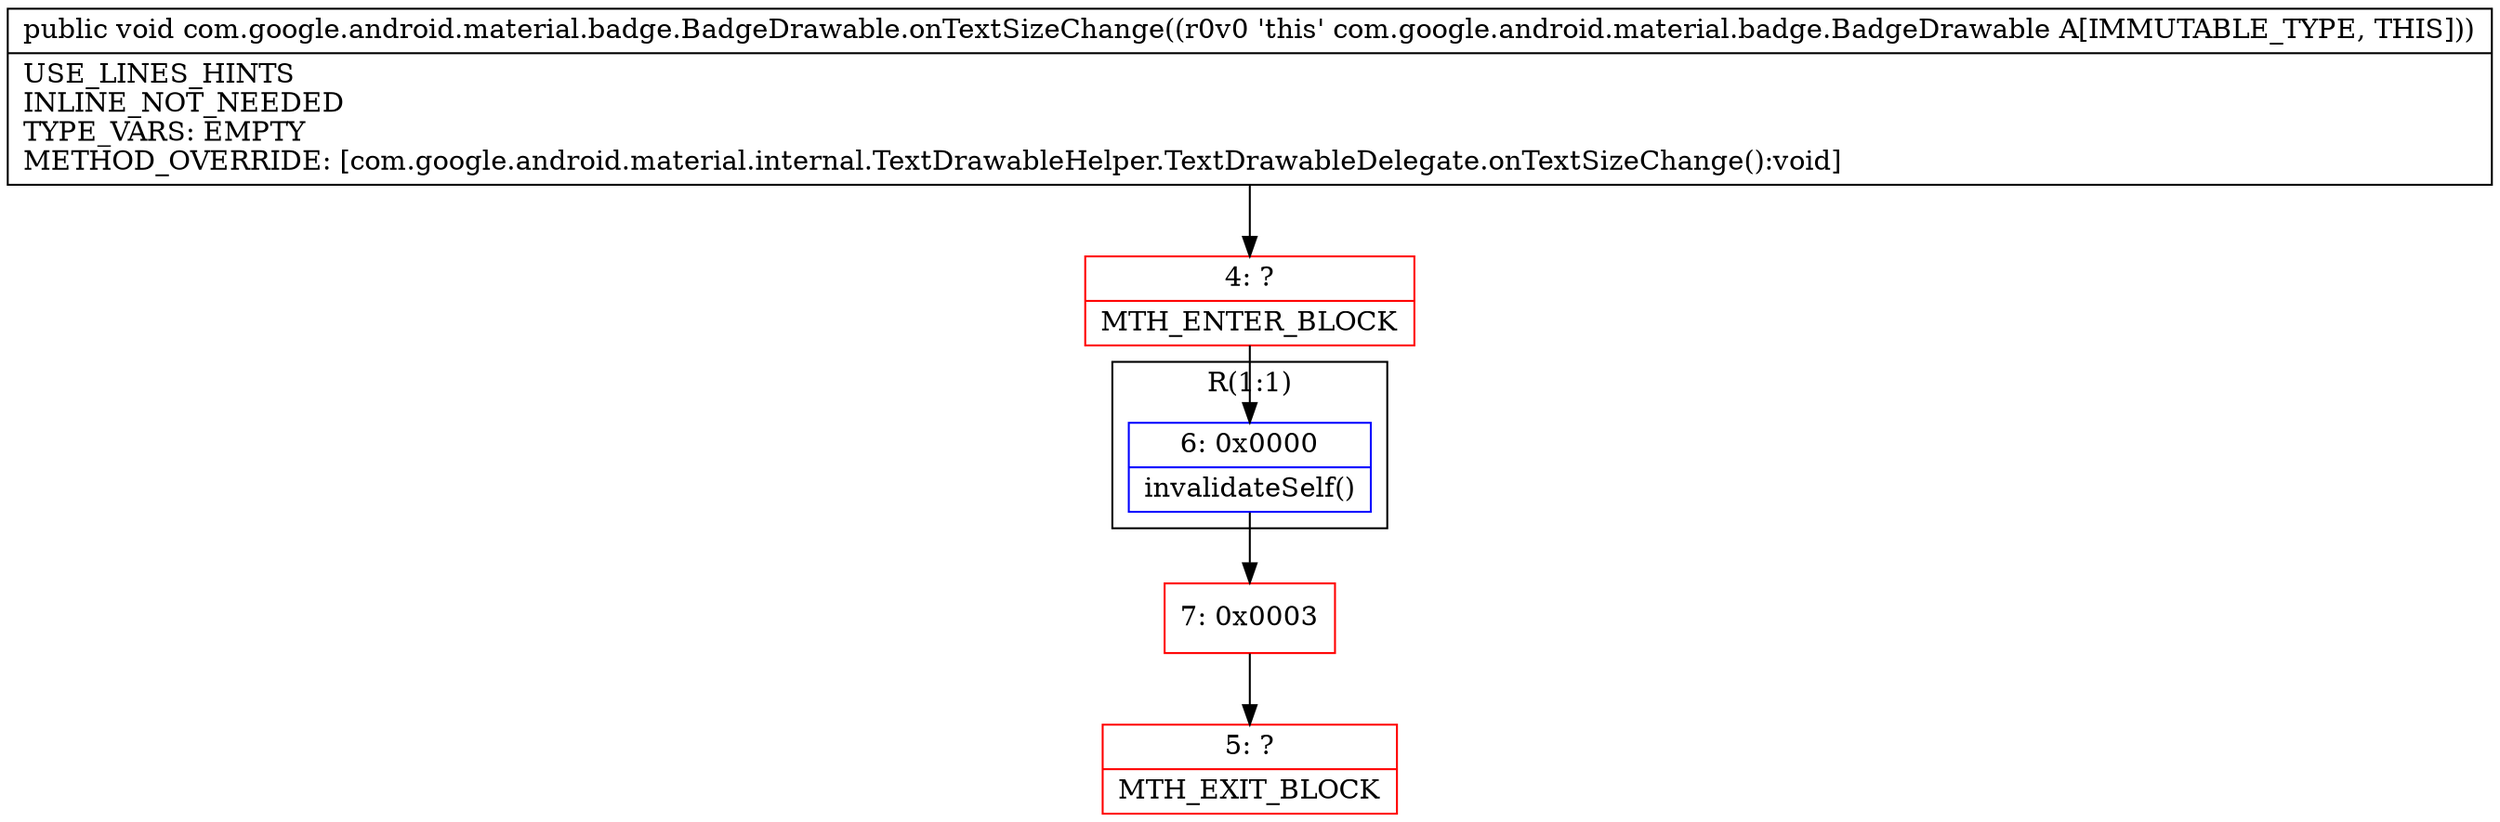 digraph "CFG forcom.google.android.material.badge.BadgeDrawable.onTextSizeChange()V" {
subgraph cluster_Region_505458437 {
label = "R(1:1)";
node [shape=record,color=blue];
Node_6 [shape=record,label="{6\:\ 0x0000|invalidateSelf()\l}"];
}
Node_4 [shape=record,color=red,label="{4\:\ ?|MTH_ENTER_BLOCK\l}"];
Node_7 [shape=record,color=red,label="{7\:\ 0x0003}"];
Node_5 [shape=record,color=red,label="{5\:\ ?|MTH_EXIT_BLOCK\l}"];
MethodNode[shape=record,label="{public void com.google.android.material.badge.BadgeDrawable.onTextSizeChange((r0v0 'this' com.google.android.material.badge.BadgeDrawable A[IMMUTABLE_TYPE, THIS]))  | USE_LINES_HINTS\lINLINE_NOT_NEEDED\lTYPE_VARS: EMPTY\lMETHOD_OVERRIDE: [com.google.android.material.internal.TextDrawableHelper.TextDrawableDelegate.onTextSizeChange():void]\l}"];
MethodNode -> Node_4;Node_6 -> Node_7;
Node_4 -> Node_6;
Node_7 -> Node_5;
}

